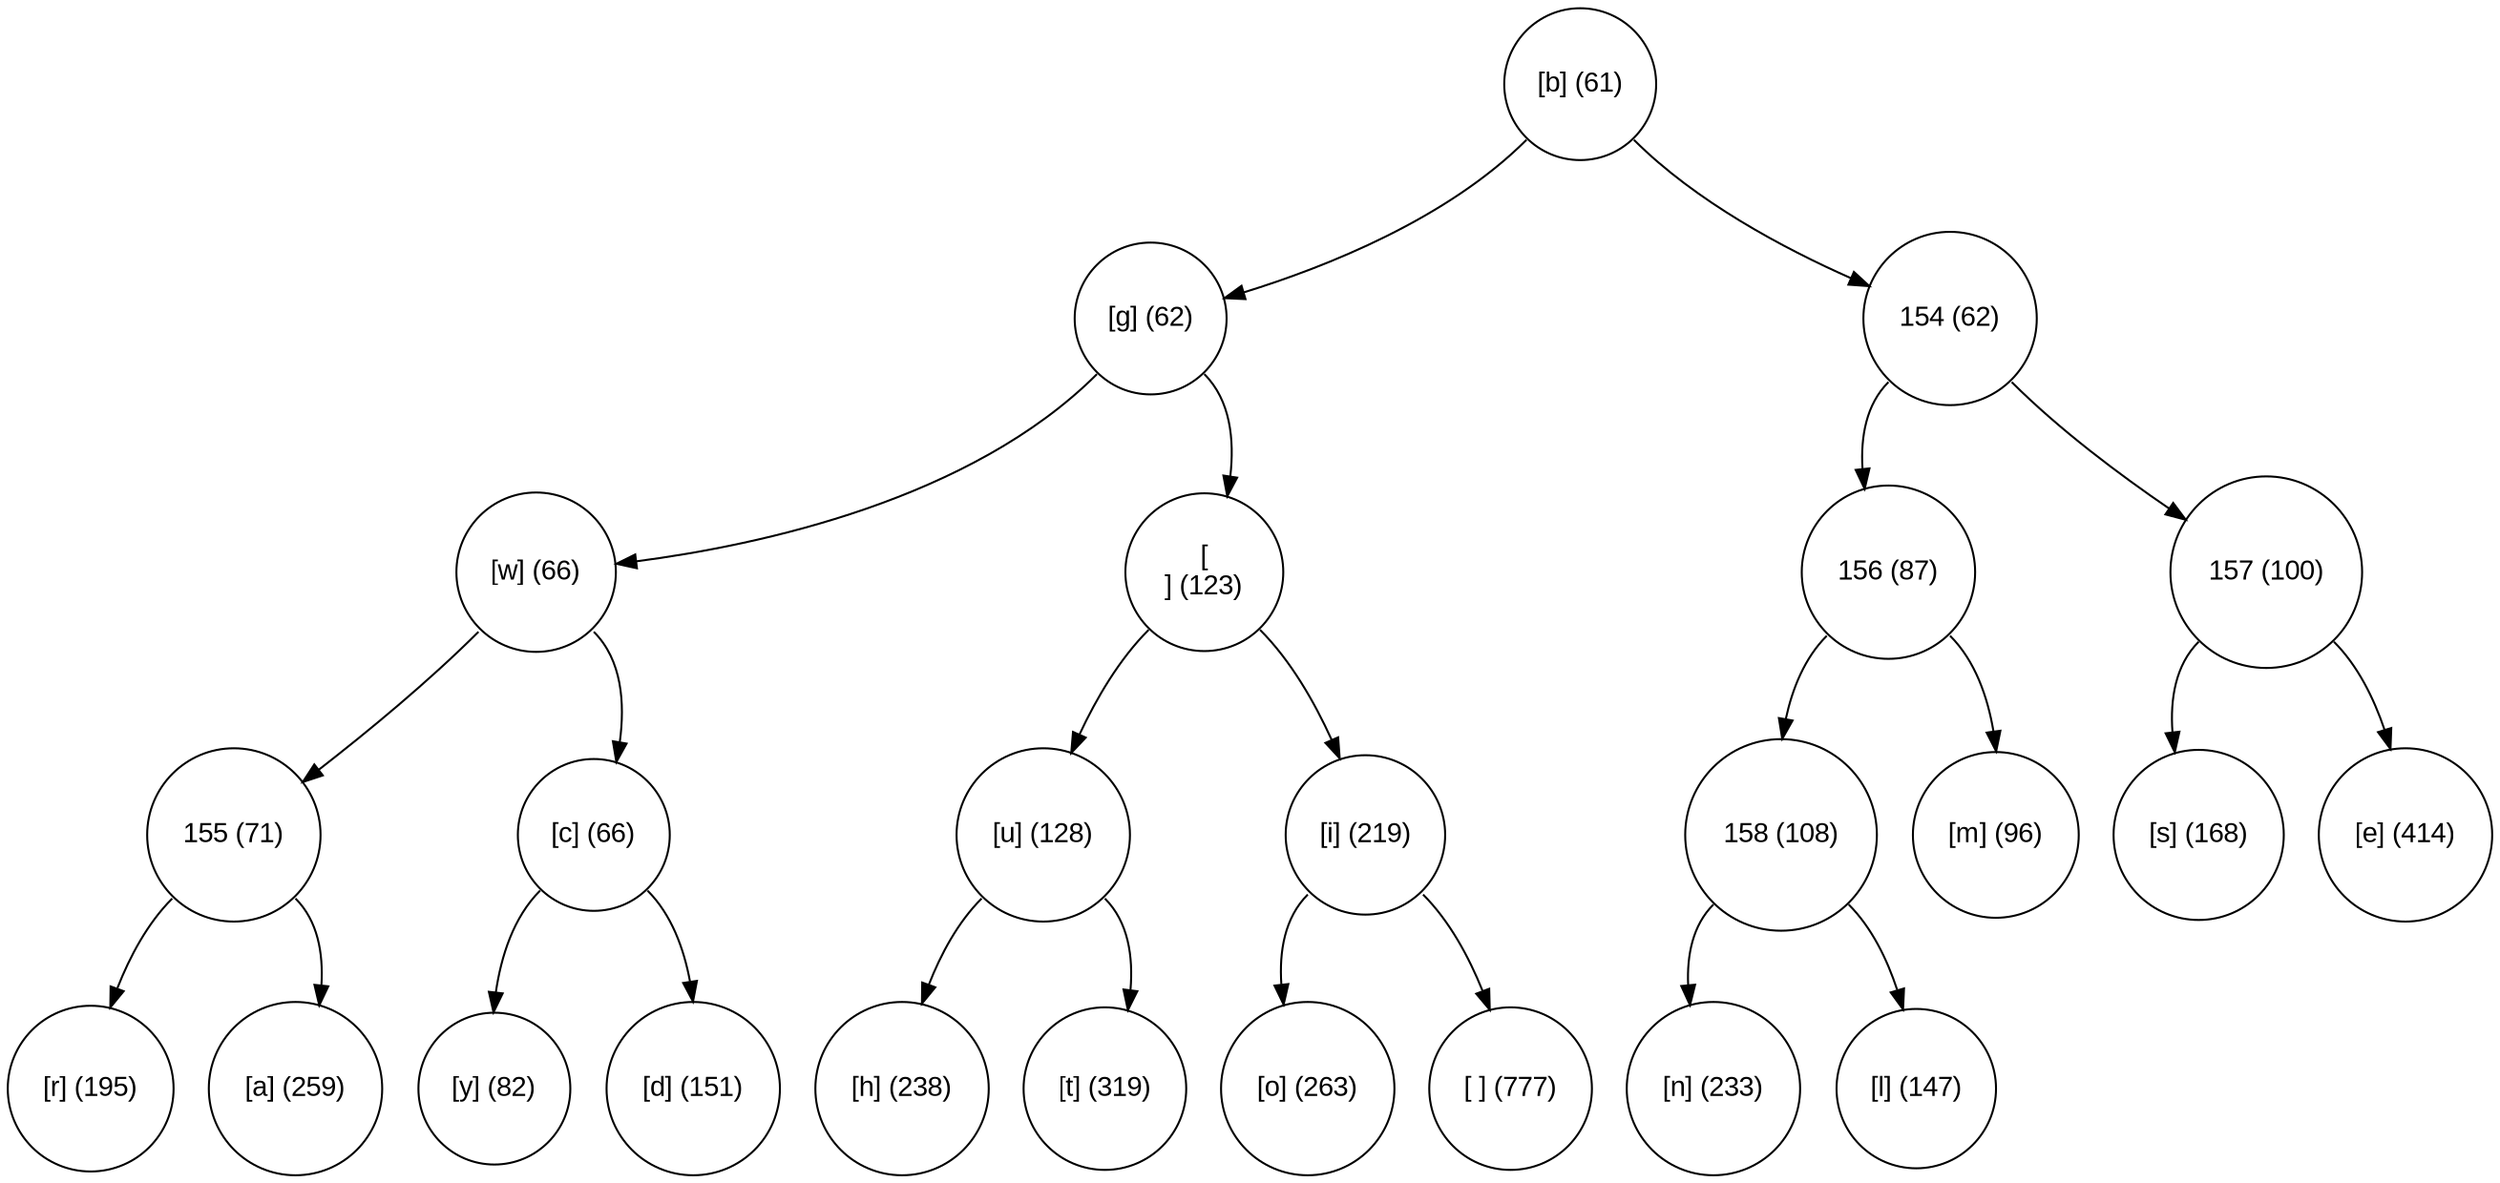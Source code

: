 digraph move_up {
	node [fontname="Arial", shape="circle", width=0.5]; 

	0 [label = "[b] (61)"];
	0:sw -> 1;
	1 [label = "[g] (62)"];
	1:sw -> 3;
	3 [label = "[w] (66)"];
	3:sw -> 7;
	7 [label = "155 (71)"];
	7:sw -> 15;
	15 [label = "[r] (195)"];
	7:se -> 16;
	16 [label = "[a] (259)"];
	3:se -> 8;
	8 [label = "[c] (66)"];
	8:sw -> 17;
	17 [label = "[y] (82)"];
	8:se -> 18;
	18 [label = "[d] (151)"];
	1:se -> 4;
	4 [label = "[
] (123)"];
	4:sw -> 9;
	9 [label = "[u] (128)"];
	9:sw -> 19;
	19 [label = "[h] (238)"];
	9:se -> 20;
	20 [label = "[t] (319)"];
	4:se -> 10;
	10 [label = "[i] (219)"];
	10:sw -> 21;
	21 [label = "[o] (263)"];
	10:se -> 22;
	22 [label = "[ ] (777)"];
	0:se -> 2;
	2 [label = "154 (62)"];
	2:sw -> 5;
	5 [label = "156 (87)"];
	5:sw -> 11;
	11 [label = "158 (108)"];
	11:sw -> 23;
	23 [label = "[n] (233)"];
	11:se -> 24;
	24 [label = "[l] (147)"];
	5:se -> 12;
	12 [label = "[m] (96)"];
	2:se -> 6;
	6 [label = "157 (100)"];
	6:sw -> 13;
	13 [label = "[s] (168)"];
	6:se -> 14;
	14 [label = "[e] (414)"];
}
